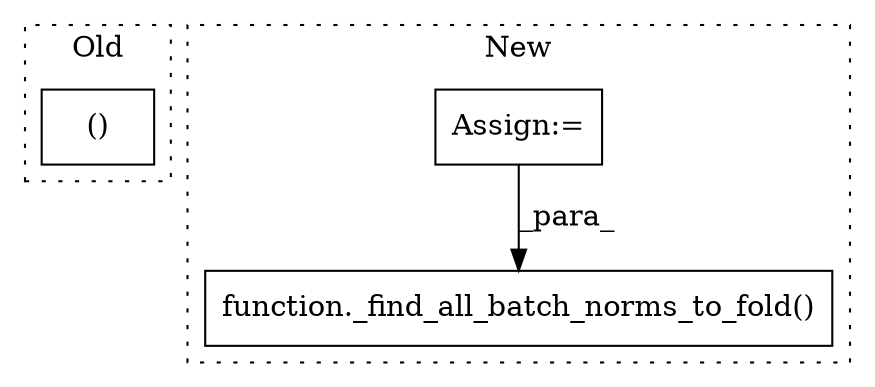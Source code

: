 digraph G {
subgraph cluster0 {
1 [label="()" a="54" s="9216" l="113" shape="box"];
label = "Old";
style="dotted";
}
subgraph cluster1 {
2 [label="function._find_all_batch_norms_to_fold()" a="75" s="7313,7465" l="30,1" shape="box"];
3 [label="Assign:=" a="68" s="7184" l="3" shape="box"];
label = "New";
style="dotted";
}
3 -> 2 [label="_para_"];
}